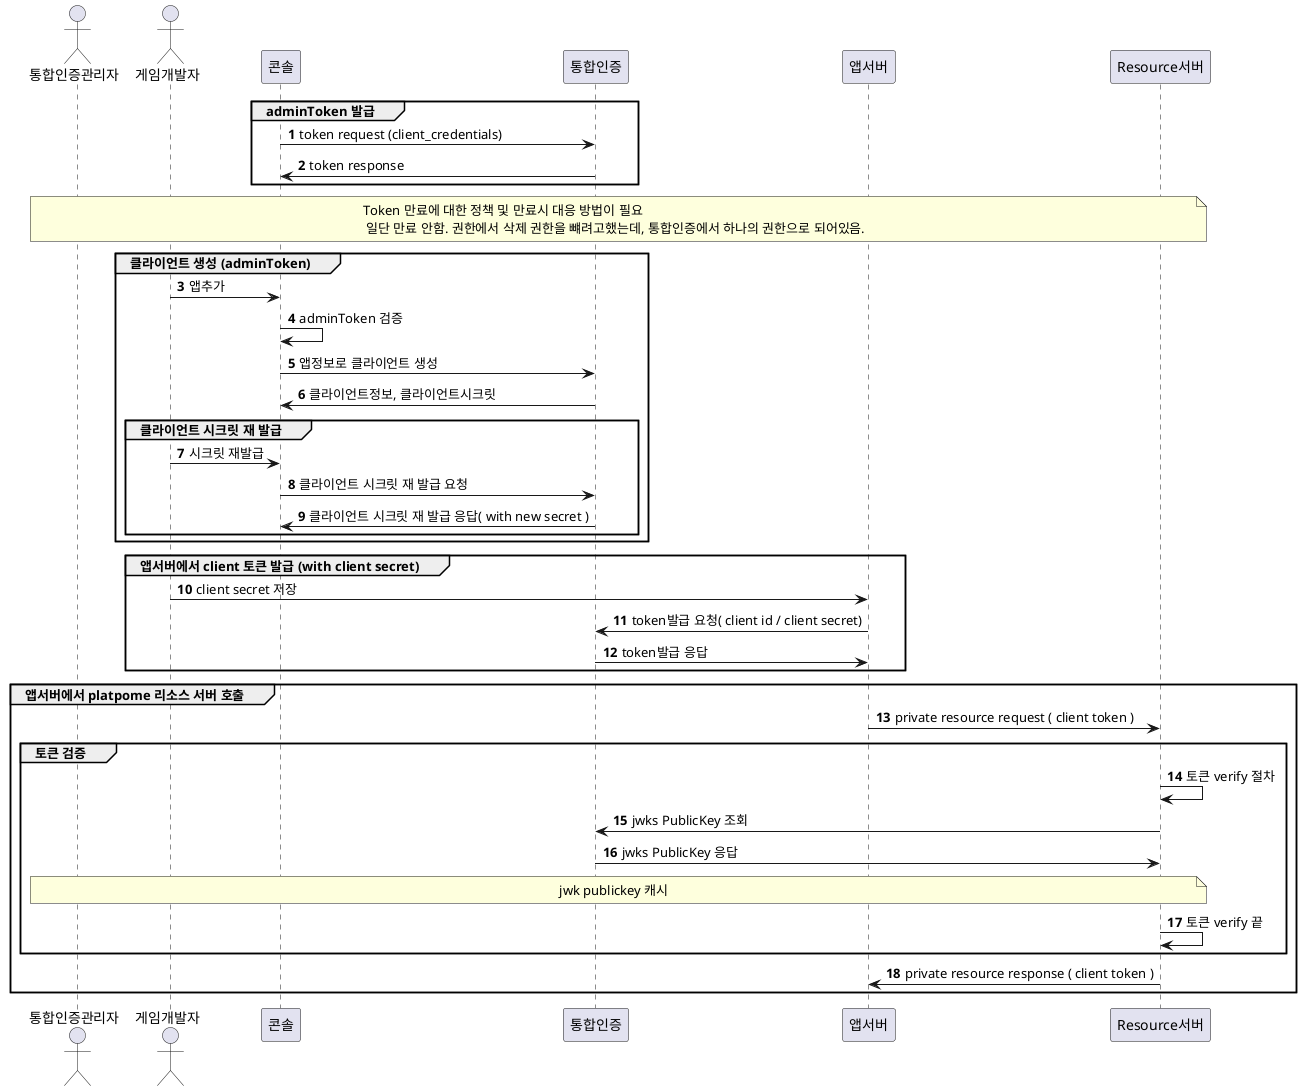 @startuml
'https://plantuml.com/sequence-diagram


actor 통합인증관리자
actor 게임개발자

autonumber
group adminToken 발급
콘솔 -> 통합인증: token request (client_credentials)
콘솔 <- 통합인증: token response
end
note across: Token 만료에 대한 정책 및 만료시 대응 방법이 필요\n 일단 만료 안함. 권한에서 삭제 권한을 뺴려고했는데, 통합인증에서 하나의 권한으로 되어있음.

group 클라이언트 생성 (adminToken)
게임개발자 -> 콘솔: 앱추가
콘솔 -> 콘솔: adminToken 검증
콘솔 -> 통합인증: 앱정보로 클라이언트 생성
콘솔 <- 통합인증: 클라이언트정보, 클라이언트시크릿
group 클라이언트 시크릿 재 발급
게임개발자 -> 콘솔: 시크릿 재발급
콘솔 -> 통합인증: 클라이언트 시크릿 재 발급 요청
콘솔 <- 통합인증: 클라이언트 시크릿 재 발급 응답( with new secret )
end
end

group 앱서버에서 client 토큰 발급 (with client secret)
게임개발자 -> 앱서버: client secret 저장
앱서버 -> 통합인증: token발급 요청( client id / client secret)
앱서버 <- 통합인증: token발급 응답
end

group 앱서버에서 platpome 리소스 서버 호출
앱서버 -> Resource서버: private resource request ( client token )
group 토큰 검증
Resource서버 -> Resource서버: 토큰 verify 절차
Resource서버 -> 통합인증: jwks PublicKey 조회
통합인증 -> Resource서버: jwks PublicKey 응답
note across: jwk publickey 캐시
Resource서버 -> Resource서버: 토큰 verify 끝
end
앱서버 <- Resource서버: private resource response ( client token )
end

@enduml
